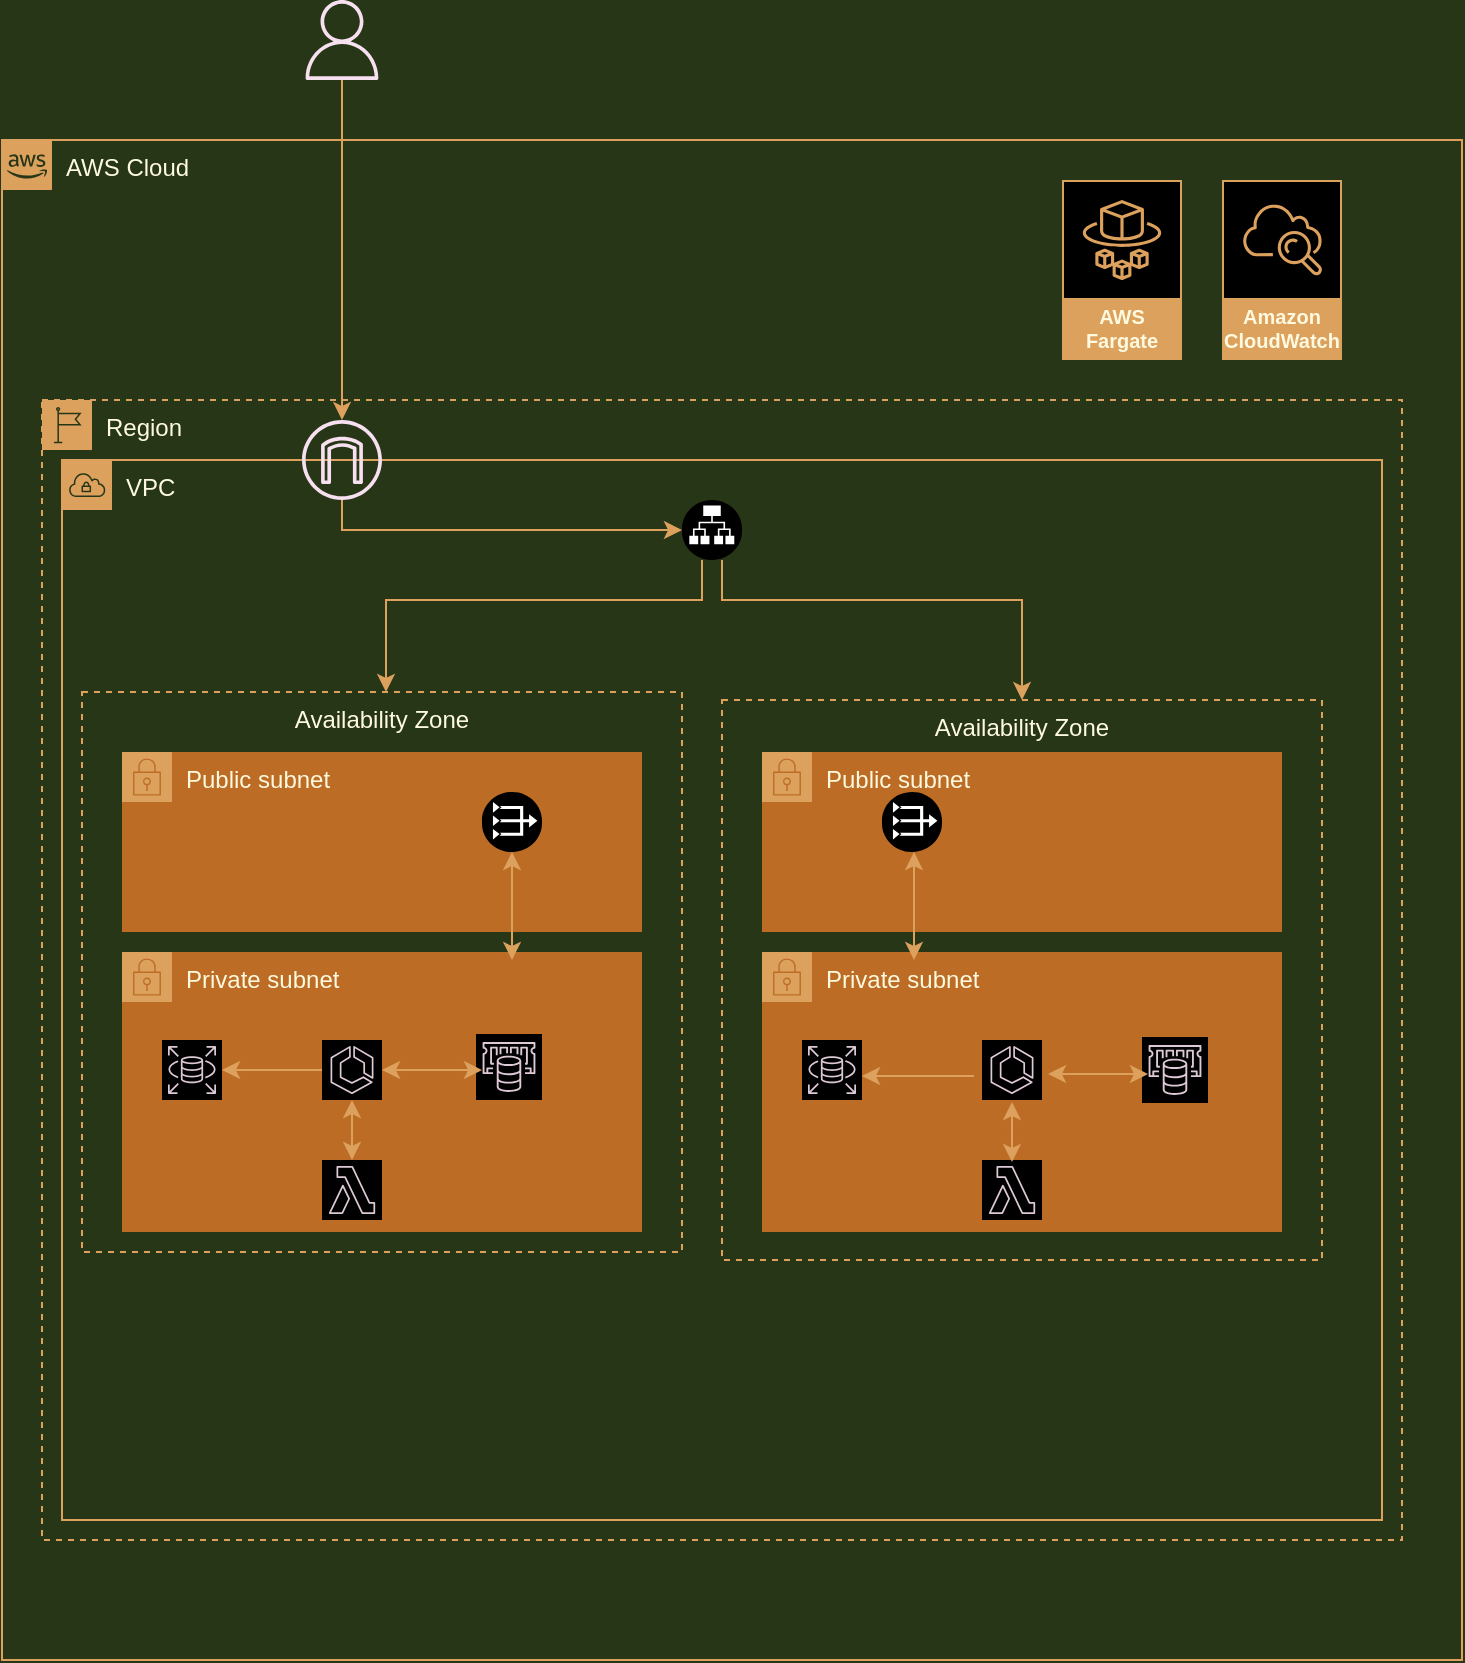 <mxfile version="16.5.6" type="github">
  <diagram id="WV9e3Si9cNKQYvHIKEoy" name="Page-1">
    <mxGraphModel dx="1088" dy="1689" grid="1" gridSize="10" guides="1" tooltips="1" connect="1" arrows="1" fold="1" page="1" pageScale="1" pageWidth="850" pageHeight="1100" background="#283618" math="0" shadow="0">
      <root>
        <mxCell id="0" />
        <mxCell id="1" parent="0" />
        <mxCell id="TfmfjPasP1LPnmOLtHZL-4" value="AWS Cloud" style="points=[[0,0],[0.25,0],[0.5,0],[0.75,0],[1,0],[1,0.25],[1,0.5],[1,0.75],[1,1],[0.75,1],[0.5,1],[0.25,1],[0,1],[0,0.75],[0,0.5],[0,0.25]];outlineConnect=0;html=1;whiteSpace=wrap;fontSize=12;fontStyle=0;container=1;pointerEvents=0;collapsible=0;recursiveResize=0;shape=mxgraph.aws4.group;grIcon=mxgraph.aws4.group_aws_cloud_alt;fillColor=none;verticalAlign=top;align=left;spacingLeft=30;dashed=0;strokeColor=#DDA15E;fontColor=#FEFAE0;" parent="1" vertex="1">
          <mxGeometry x="50" y="-480" width="730" height="760" as="geometry" />
        </mxCell>
        <mxCell id="TfmfjPasP1LPnmOLtHZL-25" value="AWS Fargate" style="sketch=0;outlineConnect=0;dashed=0;verticalLabelPosition=middle;verticalAlign=bottom;align=center;html=1;whiteSpace=wrap;fontSize=10;fontStyle=1;spacing=3;shape=mxgraph.aws4.productIcon;prIcon=mxgraph.aws4.fargate;fillColor=#000000;strokeColor=#DDA15E;fontColor=#FEFAE0;" parent="TfmfjPasP1LPnmOLtHZL-4" vertex="1">
          <mxGeometry x="530" y="20" width="60" height="90" as="geometry" />
        </mxCell>
        <mxCell id="TfmfjPasP1LPnmOLtHZL-21" value="Amazon CloudWatch" style="sketch=0;outlineConnect=0;dashed=0;verticalLabelPosition=middle;verticalAlign=bottom;align=center;html=1;whiteSpace=wrap;fontSize=10;fontStyle=1;spacing=3;shape=mxgraph.aws4.productIcon;prIcon=mxgraph.aws4.cloudwatch;fillColor=#000000;strokeColor=#DDA15E;fontColor=#FEFAE0;" parent="TfmfjPasP1LPnmOLtHZL-4" vertex="1">
          <mxGeometry x="610" y="20" width="60" height="90" as="geometry" />
        </mxCell>
        <mxCell id="TfmfjPasP1LPnmOLtHZL-5" value="Region" style="points=[[0,0],[0.25,0],[0.5,0],[0.75,0],[1,0],[1,0.25],[1,0.5],[1,0.75],[1,1],[0.75,1],[0.5,1],[0.25,1],[0,1],[0,0.75],[0,0.5],[0,0.25]];outlineConnect=0;html=1;whiteSpace=wrap;fontSize=12;fontStyle=0;container=1;pointerEvents=0;collapsible=0;recursiveResize=0;shape=mxgraph.aws4.group;grIcon=mxgraph.aws4.group_region;fillColor=none;verticalAlign=top;align=left;spacingLeft=30;dashed=1;strokeColor=#DDA15E;fontColor=#FEFAE0;" parent="1" vertex="1">
          <mxGeometry x="70" y="-350" width="680" height="570" as="geometry" />
        </mxCell>
        <mxCell id="TfmfjPasP1LPnmOLtHZL-10" value="Availability Zone" style="fillColor=none;dashed=1;verticalAlign=top;fontStyle=0;strokeColor=#DDA15E;fontColor=#FEFAE0;" parent="TfmfjPasP1LPnmOLtHZL-5" vertex="1">
          <mxGeometry x="20" y="146" width="300" height="280" as="geometry" />
        </mxCell>
        <mxCell id="TfmfjPasP1LPnmOLtHZL-11" value="Availability Zone" style="fillColor=none;dashed=1;verticalAlign=top;fontStyle=0;strokeColor=#DDA15E;fontColor=#FEFAE0;" parent="TfmfjPasP1LPnmOLtHZL-5" vertex="1">
          <mxGeometry x="340" y="150" width="300" height="280" as="geometry" />
        </mxCell>
        <mxCell id="TfmfjPasP1LPnmOLtHZL-12" value="Public subnet" style="points=[[0,0],[0.25,0],[0.5,0],[0.75,0],[1,0],[1,0.25],[1,0.5],[1,0.75],[1,1],[0.75,1],[0.5,1],[0.25,1],[0,1],[0,0.75],[0,0.5],[0,0.25]];outlineConnect=0;html=1;whiteSpace=wrap;fontSize=12;fontStyle=0;container=1;pointerEvents=0;collapsible=0;recursiveResize=0;shape=mxgraph.aws4.group;grIcon=mxgraph.aws4.group_security_group;grStroke=0;verticalAlign=top;align=left;spacingLeft=30;dashed=0;fillColor=#BC6C25;strokeColor=#DDA15E;fontColor=#FEFAE0;" parent="TfmfjPasP1LPnmOLtHZL-5" vertex="1">
          <mxGeometry x="360" y="176" width="260" height="90" as="geometry" />
        </mxCell>
        <mxCell id="TfmfjPasP1LPnmOLtHZL-13" value="Public subnet" style="points=[[0,0],[0.25,0],[0.5,0],[0.75,0],[1,0],[1,0.25],[1,0.5],[1,0.75],[1,1],[0.75,1],[0.5,1],[0.25,1],[0,1],[0,0.75],[0,0.5],[0,0.25]];outlineConnect=0;html=1;whiteSpace=wrap;fontSize=12;fontStyle=0;container=1;pointerEvents=0;collapsible=0;recursiveResize=0;shape=mxgraph.aws4.group;grIcon=mxgraph.aws4.group_security_group;grStroke=0;verticalAlign=top;align=left;spacingLeft=30;dashed=0;fillColor=#BC6C25;strokeColor=#DDA15E;fontColor=#FEFAE0;" parent="TfmfjPasP1LPnmOLtHZL-5" vertex="1">
          <mxGeometry x="40" y="176" width="260" height="90" as="geometry" />
        </mxCell>
        <mxCell id="TfmfjPasP1LPnmOLtHZL-14" value="Private subnet" style="points=[[0,0],[0.25,0],[0.5,0],[0.75,0],[1,0],[1,0.25],[1,0.5],[1,0.75],[1,1],[0.75,1],[0.5,1],[0.25,1],[0,1],[0,0.75],[0,0.5],[0,0.25]];outlineConnect=0;html=1;whiteSpace=wrap;fontSize=12;fontStyle=0;container=1;pointerEvents=0;collapsible=0;recursiveResize=0;shape=mxgraph.aws4.group;grIcon=mxgraph.aws4.group_security_group;grStroke=0;verticalAlign=top;align=left;spacingLeft=30;dashed=0;fillColor=#BC6C25;strokeColor=#DDA15E;fontColor=#FEFAE0;" parent="TfmfjPasP1LPnmOLtHZL-5" vertex="1">
          <mxGeometry x="360" y="276" width="260" height="140" as="geometry" />
        </mxCell>
        <mxCell id="TfmfjPasP1LPnmOLtHZL-15" value="Private subnet" style="points=[[0,0],[0.25,0],[0.5,0],[0.75,0],[1,0],[1,0.25],[1,0.5],[1,0.75],[1,1],[0.75,1],[0.5,1],[0.25,1],[0,1],[0,0.75],[0,0.5],[0,0.25]];outlineConnect=0;html=1;whiteSpace=wrap;fontSize=12;fontStyle=0;container=1;pointerEvents=0;collapsible=0;recursiveResize=0;shape=mxgraph.aws4.group;grIcon=mxgraph.aws4.group_security_group;grStroke=0;verticalAlign=top;align=left;spacingLeft=30;dashed=0;fillColor=#BC6C25;strokeColor=#DDA15E;fontColor=#FEFAE0;" parent="TfmfjPasP1LPnmOLtHZL-5" vertex="1">
          <mxGeometry x="40" y="276" width="260" height="140" as="geometry" />
        </mxCell>
        <mxCell id="TfmfjPasP1LPnmOLtHZL-28" value="VPC" style="points=[[0,0],[0.25,0],[0.5,0],[0.75,0],[1,0],[1,0.25],[1,0.5],[1,0.75],[1,1],[0.75,1],[0.5,1],[0.25,1],[0,1],[0,0.75],[0,0.5],[0,0.25]];outlineConnect=0;html=1;whiteSpace=wrap;fontSize=12;fontStyle=0;container=1;pointerEvents=0;collapsible=0;recursiveResize=0;shape=mxgraph.aws4.group;grIcon=mxgraph.aws4.group_vpc;fillColor=none;verticalAlign=top;align=left;spacingLeft=30;dashed=0;strokeColor=#DDA15E;fontColor=#FEFAE0;" parent="TfmfjPasP1LPnmOLtHZL-5" vertex="1">
          <mxGeometry x="10" y="30" width="660" height="530" as="geometry" />
        </mxCell>
        <mxCell id="TfmfjPasP1LPnmOLtHZL-31" value="" style="outlineConnect=0;dashed=0;verticalLabelPosition=bottom;verticalAlign=top;align=center;html=1;shape=mxgraph.aws3.vpc_nat_gateway;fillColor=#000000;strokeColor=#DDA15E;fontColor=#FEFAE0;" parent="TfmfjPasP1LPnmOLtHZL-28" vertex="1">
          <mxGeometry x="210" y="166" width="30" height="30" as="geometry" />
        </mxCell>
        <mxCell id="TfmfjPasP1LPnmOLtHZL-32" value="" style="outlineConnect=0;dashed=0;verticalLabelPosition=bottom;verticalAlign=top;align=center;html=1;shape=mxgraph.aws3.vpc_nat_gateway;fillColor=#000000;strokeColor=#DDA15E;fontColor=#FEFAE0;" parent="TfmfjPasP1LPnmOLtHZL-28" vertex="1">
          <mxGeometry x="410" y="166" width="30" height="30" as="geometry" />
        </mxCell>
        <mxCell id="TfmfjPasP1LPnmOLtHZL-35" value="" style="outlineConnect=0;dashed=0;verticalLabelPosition=bottom;verticalAlign=top;align=center;html=1;shape=mxgraph.aws3.application_load_balancer;fillColor=#000000;strokeColor=#DDA15E;fontColor=#FEFAE0;" parent="TfmfjPasP1LPnmOLtHZL-28" vertex="1">
          <mxGeometry x="310" y="20" width="30" height="30" as="geometry" />
        </mxCell>
        <mxCell id="TfmfjPasP1LPnmOLtHZL-36" value="" style="sketch=0;outlineConnect=0;strokeColor=none;dashed=0;verticalLabelPosition=bottom;verticalAlign=top;align=center;html=1;fontSize=12;fontStyle=0;aspect=fixed;pointerEvents=1;shape=mxgraph.aws4.internet_gateway;fillColor=#F7E0EF;fontColor=#FEFAE0;" parent="TfmfjPasP1LPnmOLtHZL-28" vertex="1">
          <mxGeometry x="120" y="-20" width="40" height="40" as="geometry" />
        </mxCell>
        <mxCell id="6-81aYlDGOuv0mXvwJQG-20" value="" style="sketch=0;points=[[0,0,0],[0.25,0,0],[0.5,0,0],[0.75,0,0],[1,0,0],[0,1,0],[0.25,1,0],[0.5,1,0],[0.75,1,0],[1,1,0],[0,0.25,0],[0,0.5,0],[0,0.75,0],[1,0.25,0],[1,0.5,0],[1,0.75,0]];outlineConnect=0;gradientDirection=north;dashed=0;verticalLabelPosition=bottom;verticalAlign=top;align=center;html=1;fontSize=12;fontStyle=0;aspect=fixed;shape=mxgraph.aws4.resourceIcon;resIcon=mxgraph.aws4.elasticache;fillColor=#000000;strokeColor=#DEC9D7;fontColor=#FEFAE0;" vertex="1" parent="TfmfjPasP1LPnmOLtHZL-28">
          <mxGeometry x="207" y="287" width="33" height="33" as="geometry" />
        </mxCell>
        <mxCell id="TfmfjPasP1LPnmOLtHZL-29" value="" style="sketch=0;points=[[0,0,0],[0.25,0,0],[0.5,0,0],[0.75,0,0],[1,0,0],[0,1,0],[0.25,1,0],[0.5,1,0],[0.75,1,0],[1,1,0],[0,0.25,0],[0,0.5,0],[0,0.75,0],[1,0.25,0],[1,0.5,0],[1,0.75,0]];outlineConnect=0;gradientDirection=north;dashed=0;verticalLabelPosition=bottom;verticalAlign=top;align=center;html=1;fontSize=12;fontStyle=0;aspect=fixed;shape=mxgraph.aws4.resourceIcon;resIcon=mxgraph.aws4.lambda;direction=east;fillColor=#000000;strokeColor=#DEC9D7;fontColor=#FEFAE0;" parent="TfmfjPasP1LPnmOLtHZL-28" vertex="1">
          <mxGeometry x="130" y="350" width="30" height="30" as="geometry" />
        </mxCell>
        <mxCell id="6-81aYlDGOuv0mXvwJQG-22" value="" style="sketch=0;points=[[0,0,0],[0.25,0,0],[0.5,0,0],[0.75,0,0],[1,0,0],[0,1,0],[0.25,1,0],[0.5,1,0],[0.75,1,0],[1,1,0],[0,0.25,0],[0,0.5,0],[0,0.75,0],[1,0.25,0],[1,0.5,0],[1,0.75,0]];outlineConnect=0;gradientDirection=north;dashed=0;verticalLabelPosition=bottom;verticalAlign=top;align=center;html=1;fontSize=12;fontStyle=0;aspect=fixed;shape=mxgraph.aws4.resourceIcon;resIcon=mxgraph.aws4.rds;fillColor=#000000;strokeColor=#DEC9D7;fontColor=#FEFAE0;" vertex="1" parent="TfmfjPasP1LPnmOLtHZL-28">
          <mxGeometry x="370" y="290" width="30" height="30" as="geometry" />
        </mxCell>
        <mxCell id="6-81aYlDGOuv0mXvwJQG-23" value="" style="sketch=0;points=[[0,0,0],[0.25,0,0],[0.5,0,0],[0.75,0,0],[1,0,0],[0,1,0],[0.25,1,0],[0.5,1,0],[0.75,1,0],[1,1,0],[0,0.25,0],[0,0.5,0],[0,0.75,0],[1,0.25,0],[1,0.5,0],[1,0.75,0]];outlineConnect=0;gradientDirection=north;dashed=0;verticalLabelPosition=bottom;verticalAlign=top;align=center;html=1;fontSize=12;fontStyle=0;aspect=fixed;shape=mxgraph.aws4.resourceIcon;resIcon=mxgraph.aws4.ecs;fillColor=#000000;strokeColor=#DEC9D7;fontColor=#FEFAE0;" vertex="1" parent="TfmfjPasP1LPnmOLtHZL-28">
          <mxGeometry x="460" y="290" width="30" height="30" as="geometry" />
        </mxCell>
        <mxCell id="6-81aYlDGOuv0mXvwJQG-24" value="" style="sketch=0;points=[[0,0,0],[0.25,0,0],[0.5,0,0],[0.75,0,0],[1,0,0],[0,1,0],[0.25,1,0],[0.5,1,0],[0.75,1,0],[1,1,0],[0,0.25,0],[0,0.5,0],[0,0.75,0],[1,0.25,0],[1,0.5,0],[1,0.75,0]];outlineConnect=0;gradientDirection=north;dashed=0;verticalLabelPosition=bottom;verticalAlign=top;align=center;html=1;fontSize=12;fontStyle=0;aspect=fixed;shape=mxgraph.aws4.resourceIcon;resIcon=mxgraph.aws4.elasticache;fillColor=#000000;strokeColor=#DEC9D7;fontColor=#FEFAE0;" vertex="1" parent="TfmfjPasP1LPnmOLtHZL-28">
          <mxGeometry x="540" y="288.5" width="33" height="33" as="geometry" />
        </mxCell>
        <mxCell id="6-81aYlDGOuv0mXvwJQG-25" value="" style="sketch=0;points=[[0,0,0],[0.25,0,0],[0.5,0,0],[0.75,0,0],[1,0,0],[0,1,0],[0.25,1,0],[0.5,1,0],[0.75,1,0],[1,1,0],[0,0.25,0],[0,0.5,0],[0,0.75,0],[1,0.25,0],[1,0.5,0],[1,0.75,0]];outlineConnect=0;gradientDirection=north;dashed=0;verticalLabelPosition=bottom;verticalAlign=top;align=center;html=1;fontSize=12;fontStyle=0;aspect=fixed;shape=mxgraph.aws4.resourceIcon;resIcon=mxgraph.aws4.lambda;direction=east;fillColor=#000000;strokeColor=#DEC9D7;fontColor=#FEFAE0;" vertex="1" parent="TfmfjPasP1LPnmOLtHZL-28">
          <mxGeometry x="460" y="350" width="30" height="30" as="geometry" />
        </mxCell>
        <mxCell id="6-81aYlDGOuv0mXvwJQG-12" value="" style="endArrow=classic;html=1;rounded=0;labelBackgroundColor=#283618;strokeColor=#DDA15E;fontColor=#FEFAE0;" edge="1" parent="TfmfjPasP1LPnmOLtHZL-5">
          <mxGeometry width="50" height="50" relative="1" as="geometry">
            <mxPoint x="340" y="80" as="sourcePoint" />
            <mxPoint x="490" y="150" as="targetPoint" />
            <Array as="points">
              <mxPoint x="340" y="100" />
              <mxPoint x="490" y="100" />
            </Array>
          </mxGeometry>
        </mxCell>
        <mxCell id="6-81aYlDGOuv0mXvwJQG-13" value="" style="endArrow=classic;html=1;rounded=0;entryX=0.5;entryY=0;entryDx=0;entryDy=0;labelBackgroundColor=#283618;strokeColor=#DDA15E;fontColor=#FEFAE0;" edge="1" parent="TfmfjPasP1LPnmOLtHZL-5">
          <mxGeometry width="50" height="50" relative="1" as="geometry">
            <mxPoint x="330" y="80" as="sourcePoint" />
            <mxPoint x="172" y="146" as="targetPoint" />
            <Array as="points">
              <mxPoint x="330" y="100" />
              <mxPoint x="172" y="100" />
              <mxPoint x="172" y="120" />
            </Array>
          </mxGeometry>
        </mxCell>
        <mxCell id="TfmfjPasP1LPnmOLtHZL-17" value="" style="sketch=0;points=[[0,0,0],[0.25,0,0],[0.5,0,0],[0.75,0,0],[1,0,0],[0,1,0],[0.25,1,0],[0.5,1,0],[0.75,1,0],[1,1,0],[0,0.25,0],[0,0.5,0],[0,0.75,0],[1,0.25,0],[1,0.5,0],[1,0.75,0]];outlineConnect=0;gradientDirection=north;dashed=0;verticalLabelPosition=bottom;verticalAlign=top;align=center;html=1;fontSize=12;fontStyle=0;aspect=fixed;shape=mxgraph.aws4.resourceIcon;resIcon=mxgraph.aws4.ecs;fillColor=#000000;strokeColor=#DEC9D7;fontColor=#FEFAE0;" parent="TfmfjPasP1LPnmOLtHZL-5" vertex="1">
          <mxGeometry x="140" y="320" width="30" height="30" as="geometry" />
        </mxCell>
        <mxCell id="TfmfjPasP1LPnmOLtHZL-23" value="" style="sketch=0;points=[[0,0,0],[0.25,0,0],[0.5,0,0],[0.75,0,0],[1,0,0],[0,1,0],[0.25,1,0],[0.5,1,0],[0.75,1,0],[1,1,0],[0,0.25,0],[0,0.5,0],[0,0.75,0],[1,0.25,0],[1,0.5,0],[1,0.75,0]];outlineConnect=0;gradientDirection=north;dashed=0;verticalLabelPosition=bottom;verticalAlign=top;align=center;html=1;fontSize=12;fontStyle=0;aspect=fixed;shape=mxgraph.aws4.resourceIcon;resIcon=mxgraph.aws4.rds;fillColor=#000000;strokeColor=#DEC9D7;fontColor=#FEFAE0;" parent="TfmfjPasP1LPnmOLtHZL-5" vertex="1">
          <mxGeometry x="60" y="320" width="30" height="30" as="geometry" />
        </mxCell>
        <mxCell id="6-81aYlDGOuv0mXvwJQG-28" value="" style="endArrow=classic;startArrow=classic;html=1;rounded=0;exitX=0.5;exitY=0;exitDx=0;exitDy=0;exitPerimeter=0;entryX=0.5;entryY=1;entryDx=0;entryDy=0;entryPerimeter=0;labelBackgroundColor=#283618;strokeColor=#DDA15E;fontColor=#FEFAE0;" edge="1" parent="TfmfjPasP1LPnmOLtHZL-5" source="TfmfjPasP1LPnmOLtHZL-29" target="TfmfjPasP1LPnmOLtHZL-17">
          <mxGeometry width="50" height="50" relative="1" as="geometry">
            <mxPoint x="110" y="400" as="sourcePoint" />
            <mxPoint x="160" y="350" as="targetPoint" />
          </mxGeometry>
        </mxCell>
        <mxCell id="6-81aYlDGOuv0mXvwJQG-30" value="" style="endArrow=classic;startArrow=classic;html=1;rounded=0;exitX=1;exitY=0.5;exitDx=0;exitDy=0;exitPerimeter=0;labelBackgroundColor=#283618;strokeColor=#DDA15E;fontColor=#FEFAE0;" edge="1" parent="TfmfjPasP1LPnmOLtHZL-5" source="TfmfjPasP1LPnmOLtHZL-17">
          <mxGeometry width="50" height="50" relative="1" as="geometry">
            <mxPoint x="167" y="380" as="sourcePoint" />
            <mxPoint x="220" y="335" as="targetPoint" />
          </mxGeometry>
        </mxCell>
        <mxCell id="6-81aYlDGOuv0mXvwJQG-33" value="" style="endArrow=classic;html=1;rounded=0;entryX=1;entryY=0.5;entryDx=0;entryDy=0;entryPerimeter=0;labelBackgroundColor=#283618;strokeColor=#DDA15E;fontColor=#FEFAE0;" edge="1" parent="TfmfjPasP1LPnmOLtHZL-5" target="TfmfjPasP1LPnmOLtHZL-23">
          <mxGeometry width="50" height="50" relative="1" as="geometry">
            <mxPoint x="140" y="335" as="sourcePoint" />
            <mxPoint x="390" y="300" as="targetPoint" />
          </mxGeometry>
        </mxCell>
        <mxCell id="6-81aYlDGOuv0mXvwJQG-1" value="" style="sketch=0;outlineConnect=0;strokeColor=none;dashed=0;verticalLabelPosition=bottom;verticalAlign=top;align=center;html=1;fontSize=12;fontStyle=0;aspect=fixed;pointerEvents=1;shape=mxgraph.aws4.user;fillColor=#F7E0EF;fontColor=#FEFAE0;" vertex="1" parent="1">
          <mxGeometry x="200" y="-550" width="40" height="40" as="geometry" />
        </mxCell>
        <mxCell id="6-81aYlDGOuv0mXvwJQG-2" value="" style="endArrow=classic;html=1;rounded=0;labelBackgroundColor=#283618;strokeColor=#DDA15E;fontColor=#FEFAE0;" edge="1" parent="1" source="6-81aYlDGOuv0mXvwJQG-1" target="TfmfjPasP1LPnmOLtHZL-36">
          <mxGeometry width="50" height="50" relative="1" as="geometry">
            <mxPoint x="400" y="-340" as="sourcePoint" />
            <mxPoint x="450" y="-390" as="targetPoint" />
          </mxGeometry>
        </mxCell>
        <mxCell id="6-81aYlDGOuv0mXvwJQG-6" value="" style="endArrow=classic;html=1;rounded=0;entryX=0;entryY=0.5;entryDx=0;entryDy=0;entryPerimeter=0;labelBackgroundColor=#283618;strokeColor=#DDA15E;fontColor=#FEFAE0;" edge="1" parent="1" target="TfmfjPasP1LPnmOLtHZL-35">
          <mxGeometry width="50" height="50" relative="1" as="geometry">
            <mxPoint x="220" y="-300" as="sourcePoint" />
            <mxPoint x="370" y="-285" as="targetPoint" />
            <Array as="points">
              <mxPoint x="220" y="-285" />
            </Array>
          </mxGeometry>
        </mxCell>
        <mxCell id="6-81aYlDGOuv0mXvwJQG-17" value="" style="endArrow=classic;startArrow=classic;html=1;rounded=0;entryX=0.5;entryY=1;entryDx=0;entryDy=0;entryPerimeter=0;labelBackgroundColor=#283618;strokeColor=#DDA15E;fontColor=#FEFAE0;" edge="1" parent="1" target="TfmfjPasP1LPnmOLtHZL-31">
          <mxGeometry width="50" height="50" relative="1" as="geometry">
            <mxPoint x="305" y="-70" as="sourcePoint" />
            <mxPoint x="342" y="-115" as="targetPoint" />
          </mxGeometry>
        </mxCell>
        <mxCell id="6-81aYlDGOuv0mXvwJQG-18" value="" style="endArrow=classic;startArrow=classic;html=1;rounded=0;entryX=0.5;entryY=1;entryDx=0;entryDy=0;entryPerimeter=0;labelBackgroundColor=#283618;strokeColor=#DDA15E;fontColor=#FEFAE0;" edge="1" parent="1">
          <mxGeometry width="50" height="50" relative="1" as="geometry">
            <mxPoint x="506" y="-70.0" as="sourcePoint" />
            <mxPoint x="506" y="-124" as="targetPoint" />
          </mxGeometry>
        </mxCell>
        <mxCell id="6-81aYlDGOuv0mXvwJQG-29" value="" style="endArrow=classic;startArrow=classic;html=1;rounded=0;exitX=0.5;exitY=0;exitDx=0;exitDy=0;exitPerimeter=0;entryX=0.5;entryY=1;entryDx=0;entryDy=0;entryPerimeter=0;labelBackgroundColor=#283618;strokeColor=#DDA15E;fontColor=#FEFAE0;" edge="1" parent="1">
          <mxGeometry width="50" height="50" relative="1" as="geometry">
            <mxPoint x="555" y="31.0" as="sourcePoint" />
            <mxPoint x="555" y="1.0" as="targetPoint" />
          </mxGeometry>
        </mxCell>
        <mxCell id="6-81aYlDGOuv0mXvwJQG-31" value="" style="endArrow=classic;startArrow=classic;html=1;rounded=0;exitX=1;exitY=0.5;exitDx=0;exitDy=0;exitPerimeter=0;labelBackgroundColor=#283618;strokeColor=#DDA15E;fontColor=#FEFAE0;" edge="1" parent="1">
          <mxGeometry width="50" height="50" relative="1" as="geometry">
            <mxPoint x="573" y="-13.0" as="sourcePoint" />
            <mxPoint x="623" y="-13.0" as="targetPoint" />
          </mxGeometry>
        </mxCell>
        <mxCell id="6-81aYlDGOuv0mXvwJQG-35" value="" style="endArrow=classic;html=1;rounded=0;labelBackgroundColor=#283618;strokeColor=#DDA15E;fontColor=#FEFAE0;" edge="1" parent="1">
          <mxGeometry width="50" height="50" relative="1" as="geometry">
            <mxPoint x="536" y="-12.0" as="sourcePoint" />
            <mxPoint x="480" y="-12" as="targetPoint" />
          </mxGeometry>
        </mxCell>
      </root>
    </mxGraphModel>
  </diagram>
</mxfile>
